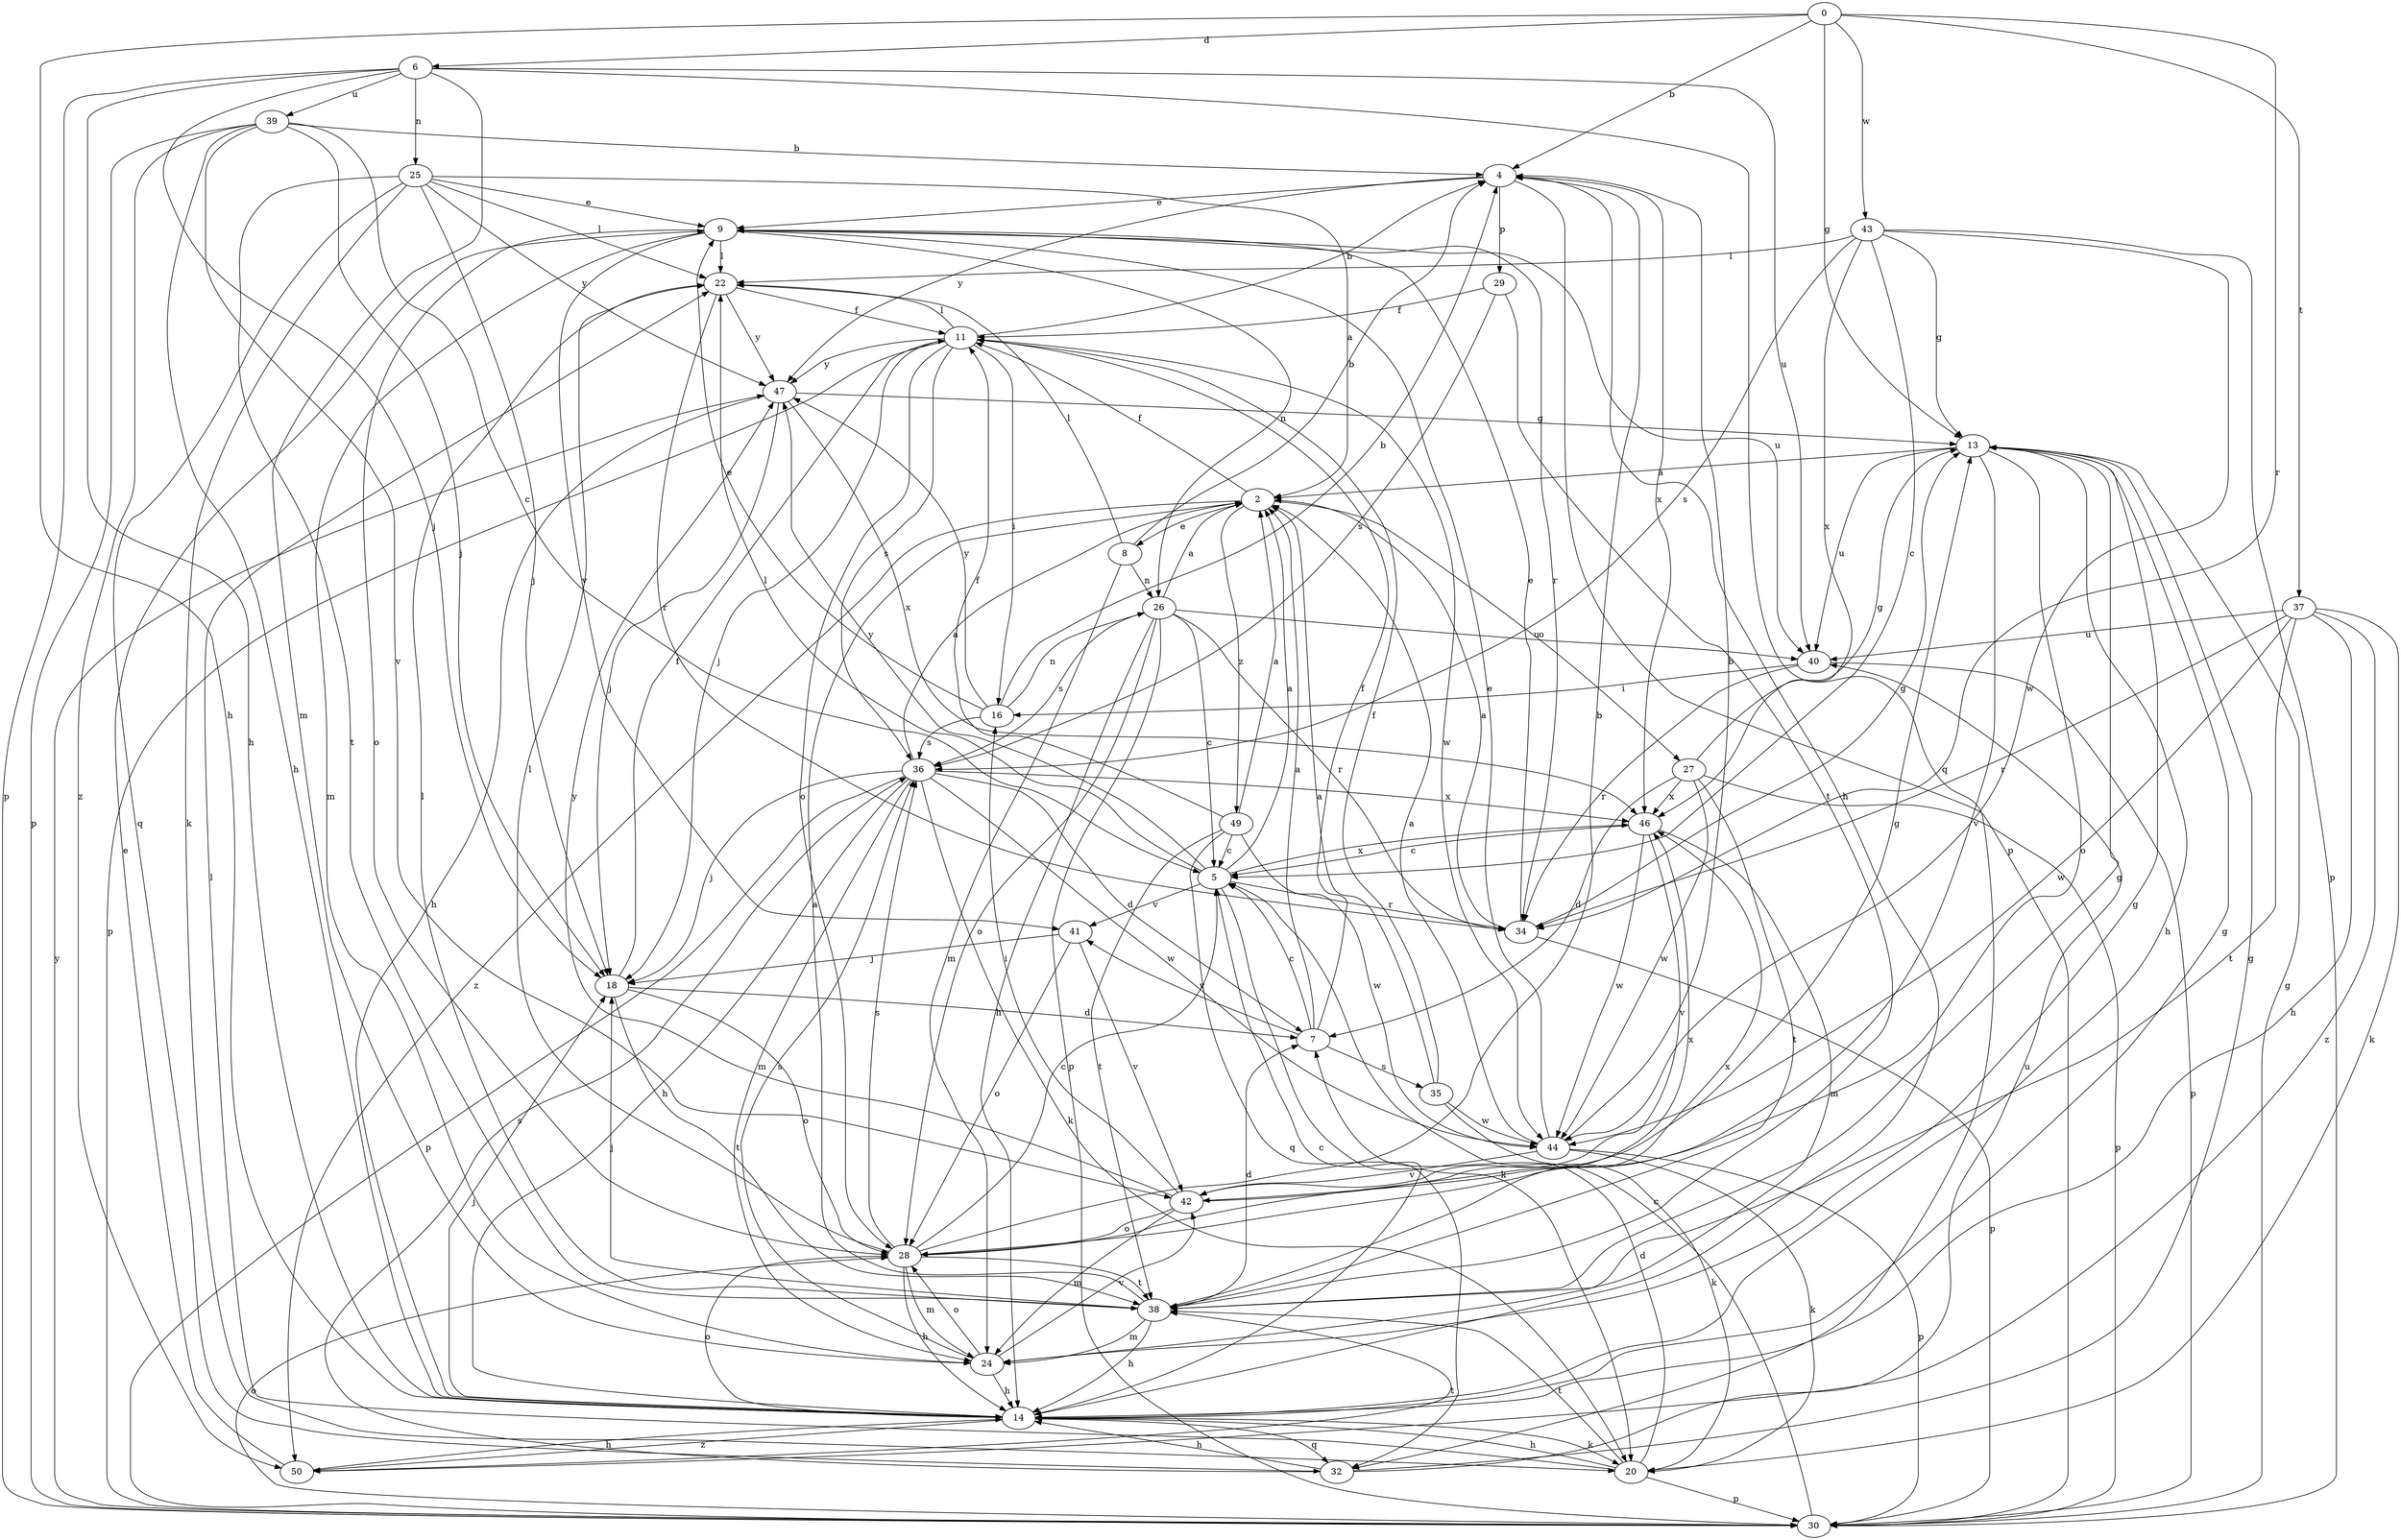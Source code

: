 strict digraph  {
0;
2;
4;
5;
6;
7;
8;
9;
11;
13;
14;
16;
18;
20;
22;
24;
25;
26;
27;
28;
29;
30;
32;
34;
35;
36;
37;
38;
39;
40;
41;
42;
43;
44;
46;
47;
49;
50;
0 -> 4  [label=b];
0 -> 6  [label=d];
0 -> 13  [label=g];
0 -> 14  [label=h];
0 -> 34  [label=r];
0 -> 37  [label=t];
0 -> 43  [label=w];
2 -> 8  [label=e];
2 -> 11  [label=f];
2 -> 27  [label=o];
2 -> 49  [label=z];
2 -> 50  [label=z];
4 -> 9  [label=e];
4 -> 14  [label=h];
4 -> 29  [label=p];
4 -> 30  [label=p];
4 -> 46  [label=x];
4 -> 47  [label=y];
5 -> 2  [label=a];
5 -> 20  [label=k];
5 -> 22  [label=l];
5 -> 34  [label=r];
5 -> 41  [label=v];
5 -> 46  [label=x];
5 -> 47  [label=y];
6 -> 14  [label=h];
6 -> 18  [label=j];
6 -> 24  [label=m];
6 -> 25  [label=n];
6 -> 30  [label=p];
6 -> 32  [label=q];
6 -> 39  [label=u];
6 -> 40  [label=u];
7 -> 2  [label=a];
7 -> 5  [label=c];
7 -> 11  [label=f];
7 -> 35  [label=s];
7 -> 41  [label=v];
8 -> 4  [label=b];
8 -> 22  [label=l];
8 -> 24  [label=m];
8 -> 26  [label=n];
9 -> 22  [label=l];
9 -> 24  [label=m];
9 -> 26  [label=n];
9 -> 28  [label=o];
9 -> 34  [label=r];
9 -> 40  [label=u];
9 -> 41  [label=v];
11 -> 4  [label=b];
11 -> 16  [label=i];
11 -> 18  [label=j];
11 -> 22  [label=l];
11 -> 28  [label=o];
11 -> 30  [label=p];
11 -> 36  [label=s];
11 -> 44  [label=w];
11 -> 47  [label=y];
13 -> 2  [label=a];
13 -> 14  [label=h];
13 -> 28  [label=o];
13 -> 40  [label=u];
13 -> 42  [label=v];
14 -> 5  [label=c];
14 -> 13  [label=g];
14 -> 18  [label=j];
14 -> 20  [label=k];
14 -> 28  [label=o];
14 -> 32  [label=q];
14 -> 50  [label=z];
16 -> 4  [label=b];
16 -> 9  [label=e];
16 -> 26  [label=n];
16 -> 36  [label=s];
16 -> 47  [label=y];
18 -> 7  [label=d];
18 -> 11  [label=f];
18 -> 28  [label=o];
18 -> 38  [label=t];
20 -> 7  [label=d];
20 -> 14  [label=h];
20 -> 22  [label=l];
20 -> 30  [label=p];
20 -> 38  [label=t];
22 -> 11  [label=f];
22 -> 34  [label=r];
22 -> 47  [label=y];
24 -> 13  [label=g];
24 -> 14  [label=h];
24 -> 28  [label=o];
24 -> 36  [label=s];
24 -> 42  [label=v];
25 -> 2  [label=a];
25 -> 9  [label=e];
25 -> 18  [label=j];
25 -> 20  [label=k];
25 -> 22  [label=l];
25 -> 32  [label=q];
25 -> 38  [label=t];
25 -> 47  [label=y];
26 -> 2  [label=a];
26 -> 5  [label=c];
26 -> 14  [label=h];
26 -> 28  [label=o];
26 -> 30  [label=p];
26 -> 34  [label=r];
26 -> 36  [label=s];
26 -> 40  [label=u];
27 -> 7  [label=d];
27 -> 13  [label=g];
27 -> 30  [label=p];
27 -> 38  [label=t];
27 -> 44  [label=w];
27 -> 46  [label=x];
28 -> 4  [label=b];
28 -> 5  [label=c];
28 -> 14  [label=h];
28 -> 22  [label=l];
28 -> 24  [label=m];
28 -> 36  [label=s];
28 -> 38  [label=t];
28 -> 46  [label=x];
29 -> 11  [label=f];
29 -> 36  [label=s];
29 -> 38  [label=t];
30 -> 5  [label=c];
30 -> 13  [label=g];
30 -> 28  [label=o];
30 -> 47  [label=y];
32 -> 13  [label=g];
32 -> 14  [label=h];
32 -> 36  [label=s];
32 -> 40  [label=u];
34 -> 2  [label=a];
34 -> 9  [label=e];
34 -> 13  [label=g];
34 -> 30  [label=p];
35 -> 2  [label=a];
35 -> 11  [label=f];
35 -> 20  [label=k];
35 -> 44  [label=w];
36 -> 2  [label=a];
36 -> 7  [label=d];
36 -> 14  [label=h];
36 -> 18  [label=j];
36 -> 20  [label=k];
36 -> 24  [label=m];
36 -> 30  [label=p];
36 -> 44  [label=w];
36 -> 46  [label=x];
37 -> 14  [label=h];
37 -> 20  [label=k];
37 -> 34  [label=r];
37 -> 38  [label=t];
37 -> 40  [label=u];
37 -> 44  [label=w];
37 -> 50  [label=z];
38 -> 2  [label=a];
38 -> 7  [label=d];
38 -> 13  [label=g];
38 -> 14  [label=h];
38 -> 18  [label=j];
38 -> 22  [label=l];
38 -> 24  [label=m];
38 -> 46  [label=x];
39 -> 4  [label=b];
39 -> 5  [label=c];
39 -> 14  [label=h];
39 -> 18  [label=j];
39 -> 30  [label=p];
39 -> 42  [label=v];
39 -> 50  [label=z];
40 -> 16  [label=i];
40 -> 30  [label=p];
40 -> 34  [label=r];
41 -> 18  [label=j];
41 -> 28  [label=o];
41 -> 42  [label=v];
42 -> 13  [label=g];
42 -> 16  [label=i];
42 -> 24  [label=m];
42 -> 28  [label=o];
42 -> 47  [label=y];
43 -> 5  [label=c];
43 -> 13  [label=g];
43 -> 22  [label=l];
43 -> 30  [label=p];
43 -> 36  [label=s];
43 -> 44  [label=w];
43 -> 46  [label=x];
44 -> 2  [label=a];
44 -> 4  [label=b];
44 -> 9  [label=e];
44 -> 20  [label=k];
44 -> 30  [label=p];
44 -> 42  [label=v];
46 -> 5  [label=c];
46 -> 24  [label=m];
46 -> 42  [label=v];
46 -> 44  [label=w];
47 -> 13  [label=g];
47 -> 14  [label=h];
47 -> 18  [label=j];
47 -> 46  [label=x];
49 -> 2  [label=a];
49 -> 5  [label=c];
49 -> 11  [label=f];
49 -> 32  [label=q];
49 -> 38  [label=t];
49 -> 44  [label=w];
50 -> 9  [label=e];
50 -> 14  [label=h];
50 -> 38  [label=t];
}

